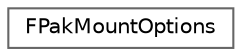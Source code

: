 digraph "Graphical Class Hierarchy"
{
 // INTERACTIVE_SVG=YES
 // LATEX_PDF_SIZE
  bgcolor="transparent";
  edge [fontname=Helvetica,fontsize=10,labelfontname=Helvetica,labelfontsize=10];
  node [fontname=Helvetica,fontsize=10,shape=box,height=0.2,width=0.4];
  rankdir="LR";
  Node0 [id="Node000000",label="FPakMountOptions",height=0.2,width=0.4,color="grey40", fillcolor="white", style="filled",URL="$d0/d5b/structFPakMountOptions.html",tooltip=" "];
}
